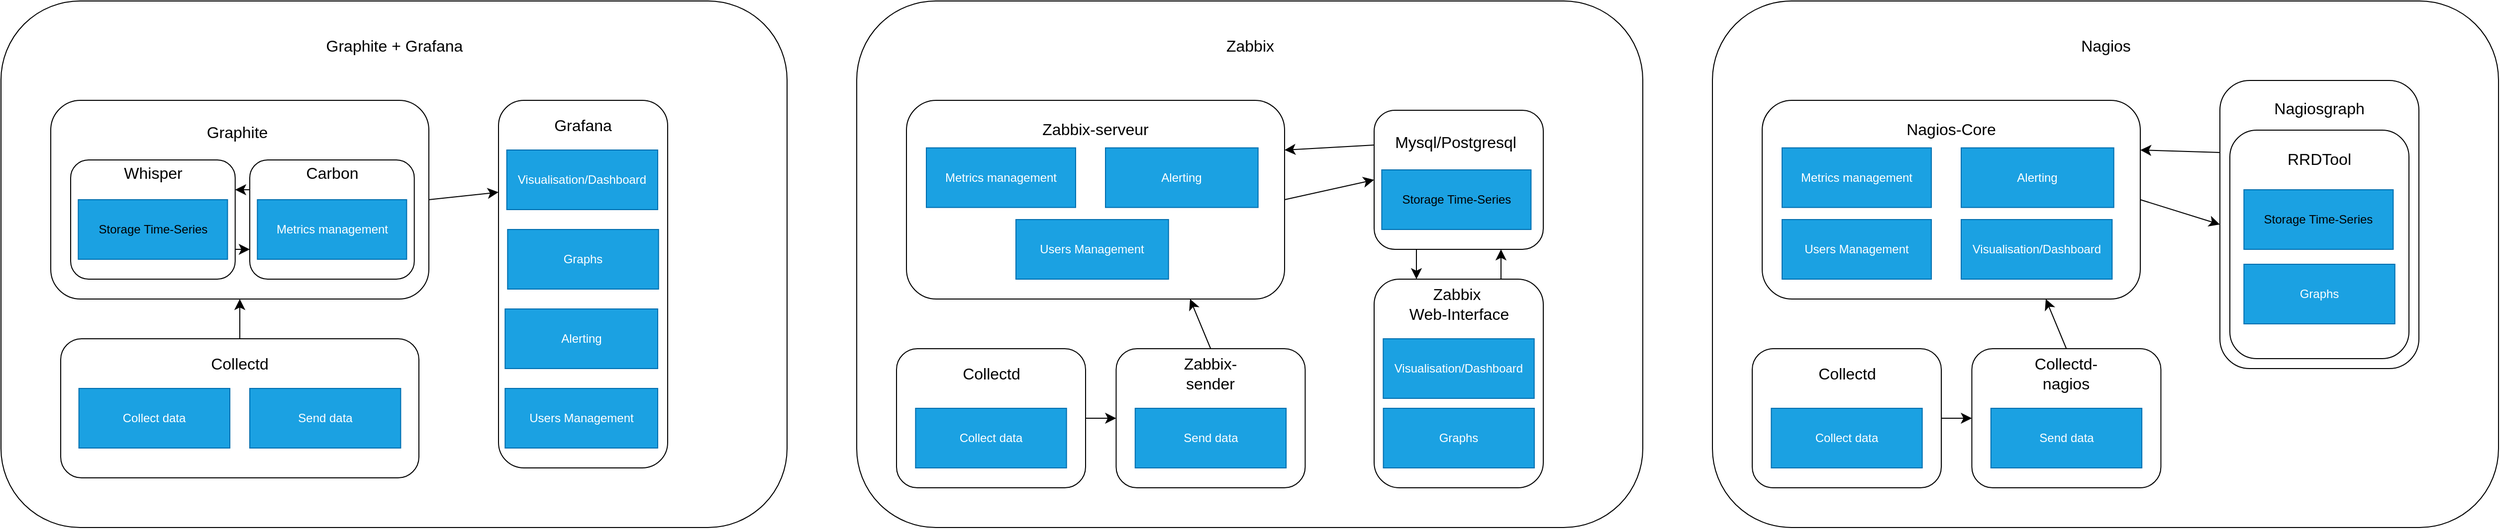 <mxfile version="27.0.9">
  <diagram name="Page-1" id="5OfQK5ZHzJ9iD1R55TXK">
    <mxGraphModel dx="2109" dy="2654" grid="1" gridSize="10" guides="1" tooltips="1" connect="1" arrows="1" fold="1" page="1" pageScale="1" pageWidth="827" pageHeight="1169" math="0" shadow="0">
      <root>
        <mxCell id="0" />
        <mxCell id="1" parent="0" />
        <mxCell id="e6aKUfLswlS-T_i5iN78-118" value="" style="group" vertex="1" connectable="0" parent="1">
          <mxGeometry x="1680" y="-120" width="790" height="530" as="geometry" />
        </mxCell>
        <mxCell id="e6aKUfLswlS-T_i5iN78-119" value="" style="rounded=1;whiteSpace=wrap;html=1;" vertex="1" parent="e6aKUfLswlS-T_i5iN78-118">
          <mxGeometry width="790" height="530" as="geometry" />
        </mxCell>
        <mxCell id="e6aKUfLswlS-T_i5iN78-120" value="Nagios" style="text;strokeColor=none;fillColor=none;html=1;align=center;verticalAlign=middle;whiteSpace=wrap;rounded=0;fontSize=16;" vertex="1" parent="e6aKUfLswlS-T_i5iN78-118">
          <mxGeometry x="260.714" y="30" width="268.571" height="30" as="geometry" />
        </mxCell>
        <mxCell id="e6aKUfLswlS-T_i5iN78-128" value="" style="rounded=1;whiteSpace=wrap;html=1;" vertex="1" parent="e6aKUfLswlS-T_i5iN78-118">
          <mxGeometry x="510" y="80" width="200" height="290" as="geometry" />
        </mxCell>
        <mxCell id="e6aKUfLswlS-T_i5iN78-129" value="Nagiosgraph" style="text;strokeColor=none;fillColor=none;html=1;align=center;verticalAlign=middle;whiteSpace=wrap;rounded=0;fontSize=16;" vertex="1" parent="e6aKUfLswlS-T_i5iN78-118">
          <mxGeometry x="570.207" y="95.65" width="79.59" height="24.78" as="geometry" />
        </mxCell>
        <mxCell id="e6aKUfLswlS-T_i5iN78-156" value="" style="group" vertex="1" connectable="0" parent="e6aKUfLswlS-T_i5iN78-118">
          <mxGeometry x="520" y="130" width="180" height="230" as="geometry" />
        </mxCell>
        <mxCell id="e6aKUfLswlS-T_i5iN78-152" value="" style="rounded=1;whiteSpace=wrap;html=1;" vertex="1" parent="e6aKUfLswlS-T_i5iN78-156">
          <mxGeometry width="180.0" height="230" as="geometry" />
        </mxCell>
        <mxCell id="e6aKUfLswlS-T_i5iN78-153" value="RRDTool" style="text;strokeColor=none;fillColor=none;html=1;align=center;verticalAlign=middle;whiteSpace=wrap;rounded=0;fontSize=16;" vertex="1" parent="e6aKUfLswlS-T_i5iN78-156">
          <mxGeometry x="55.892" y="17.692" width="68.22" height="21.921" as="geometry" />
        </mxCell>
        <mxCell id="e6aKUfLswlS-T_i5iN78-154" value="&lt;div&gt;&lt;span style=&quot;color: light-dark(rgb(0, 0, 0), rgb(255, 255, 255));&quot;&gt;Storage Time-Series&lt;/span&gt;&lt;/div&gt;" style="rounded=0;fillColor=#1ba1e2;fontColor=light-dark(#FFFFFF,#FBFBFB);strokeColor=#006EAF;labelBackgroundColor=none;labelBorderColor=none;textShadow=0;whiteSpace=wrap;html=1;" vertex="1" parent="e6aKUfLswlS-T_i5iN78-156">
          <mxGeometry x="14.16" y="60" width="150" height="60" as="geometry" />
        </mxCell>
        <mxCell id="e6aKUfLswlS-T_i5iN78-155" value="Graphs" style="rounded=0;fillColor=#1ba1e2;fontColor=light-dark(#FFFFFF,#FBFBFB);strokeColor=#006EAF;labelBackgroundColor=none;labelBorderColor=none;textShadow=0;whiteSpace=wrap;html=1;" vertex="1" parent="e6aKUfLswlS-T_i5iN78-156">
          <mxGeometry x="14.16" y="135" width="151.68" height="60" as="geometry" />
        </mxCell>
        <mxCell id="e6aKUfLswlS-T_i5iN78-92" value="" style="group" vertex="1" connectable="0" parent="1">
          <mxGeometry x="820" y="-120" width="790" height="530" as="geometry" />
        </mxCell>
        <mxCell id="e6aKUfLswlS-T_i5iN78-41" value="" style="rounded=1;whiteSpace=wrap;html=1;" vertex="1" parent="e6aKUfLswlS-T_i5iN78-92">
          <mxGeometry width="790" height="530" as="geometry" />
        </mxCell>
        <mxCell id="e6aKUfLswlS-T_i5iN78-42" value="Zabbix" style="text;strokeColor=none;fillColor=none;html=1;align=center;verticalAlign=middle;whiteSpace=wrap;rounded=0;fontSize=16;" vertex="1" parent="e6aKUfLswlS-T_i5iN78-92">
          <mxGeometry x="260.714" y="30" width="268.571" height="30" as="geometry" />
        </mxCell>
        <mxCell id="e6aKUfLswlS-T_i5iN78-44" value="" style="rounded=1;whiteSpace=wrap;html=1;" vertex="1" parent="e6aKUfLswlS-T_i5iN78-92">
          <mxGeometry x="520" y="280" width="170" height="210" as="geometry" />
        </mxCell>
        <mxCell id="e6aKUfLswlS-T_i5iN78-45" value="&lt;div&gt;Zabbix&amp;nbsp;&lt;/div&gt;&lt;div&gt;Web-Interface&lt;/div&gt;" style="text;strokeColor=none;fillColor=none;html=1;align=center;verticalAlign=middle;whiteSpace=wrap;rounded=0;fontSize=16;" vertex="1" parent="e6aKUfLswlS-T_i5iN78-92">
          <mxGeometry x="548.75" y="290" width="112.5" height="30" as="geometry" />
        </mxCell>
        <mxCell id="e6aKUfLswlS-T_i5iN78-47" value="Visualisation/Dashboard" style="rounded=0;fillColor=#1ba1e2;fontColor=light-dark(#FFFFFF,#FBFBFB);strokeColor=#006EAF;labelBackgroundColor=none;labelBorderColor=none;textShadow=0;whiteSpace=wrap;html=1;" vertex="1" parent="e6aKUfLswlS-T_i5iN78-92">
          <mxGeometry x="529.16" y="340" width="151.68" height="60" as="geometry" />
        </mxCell>
        <mxCell id="e6aKUfLswlS-T_i5iN78-149" value="Graphs" style="rounded=0;fillColor=#1ba1e2;fontColor=light-dark(#FFFFFF,#FBFBFB);strokeColor=#006EAF;labelBackgroundColor=none;labelBorderColor=none;textShadow=0;whiteSpace=wrap;html=1;" vertex="1" parent="e6aKUfLswlS-T_i5iN78-92">
          <mxGeometry x="529.29" y="410" width="151.68" height="60" as="geometry" />
        </mxCell>
        <mxCell id="e6aKUfLswlS-T_i5iN78-91" value="" style="group" vertex="1" connectable="0" parent="1">
          <mxGeometry x="-40" y="-120" width="790" height="530" as="geometry" />
        </mxCell>
        <mxCell id="e6aKUfLswlS-T_i5iN78-11" value="" style="rounded=1;whiteSpace=wrap;html=1;" vertex="1" parent="e6aKUfLswlS-T_i5iN78-91">
          <mxGeometry width="790" height="530" as="geometry" />
        </mxCell>
        <mxCell id="e6aKUfLswlS-T_i5iN78-12" value="Graphite + Grafana" style="text;strokeColor=none;fillColor=none;html=1;align=center;verticalAlign=middle;whiteSpace=wrap;rounded=0;fontSize=16;" vertex="1" parent="e6aKUfLswlS-T_i5iN78-91">
          <mxGeometry x="260.714" y="30" width="268.571" height="30" as="geometry" />
        </mxCell>
        <mxCell id="e6aKUfLswlS-T_i5iN78-67" style="edgeStyle=none;curved=1;rounded=0;orthogonalLoop=1;jettySize=auto;html=1;exitX=1;exitY=0.5;exitDx=0;exitDy=0;fontSize=12;startSize=8;endSize=8;entryX=0;entryY=0.5;entryDx=0;entryDy=0;" edge="1" parent="1" source="e6aKUfLswlS-T_i5iN78-55" target="e6aKUfLswlS-T_i5iN78-58">
          <mxGeometry relative="1" as="geometry">
            <mxPoint x="1340" y="50" as="targetPoint" />
          </mxGeometry>
        </mxCell>
        <mxCell id="e6aKUfLswlS-T_i5iN78-72" style="edgeStyle=none;curved=1;rounded=0;orthogonalLoop=1;jettySize=auto;html=1;entryX=1;entryY=0.25;entryDx=0;entryDy=0;fontSize=12;startSize=8;endSize=8;exitX=0;exitY=0.25;exitDx=0;exitDy=0;" edge="1" parent="1" source="e6aKUfLswlS-T_i5iN78-58" target="e6aKUfLswlS-T_i5iN78-55">
          <mxGeometry relative="1" as="geometry" />
        </mxCell>
        <mxCell id="e6aKUfLswlS-T_i5iN78-77" value="" style="group" vertex="1" connectable="0" parent="1">
          <mxGeometry x="1340.003" y="-10" width="170" height="140" as="geometry" />
        </mxCell>
        <mxCell id="e6aKUfLswlS-T_i5iN78-58" value="" style="rounded=1;whiteSpace=wrap;html=1;" vertex="1" parent="e6aKUfLswlS-T_i5iN78-77">
          <mxGeometry width="170" height="140" as="geometry" />
        </mxCell>
        <mxCell id="e6aKUfLswlS-T_i5iN78-59" value="&lt;div&gt;Mysql/Postgresql&lt;/div&gt;" style="text;strokeColor=none;fillColor=none;html=1;align=center;verticalAlign=middle;whiteSpace=wrap;rounded=0;fontSize=16;" vertex="1" parent="e6aKUfLswlS-T_i5iN78-77">
          <mxGeometry x="50.46" y="20" width="64.43" height="24.78" as="geometry" />
        </mxCell>
        <mxCell id="e6aKUfLswlS-T_i5iN78-60" value="&lt;div&gt;&lt;span style=&quot;color: light-dark(rgb(0, 0, 0), rgb(255, 255, 255));&quot;&gt;Storage Time-Series&lt;/span&gt;&lt;/div&gt;" style="rounded=0;fillColor=#1ba1e2;fontColor=light-dark(#FFFFFF,#FBFBFB);strokeColor=#006EAF;labelBackgroundColor=none;labelBorderColor=none;textShadow=0;whiteSpace=wrap;html=1;" vertex="1" parent="e6aKUfLswlS-T_i5iN78-77">
          <mxGeometry x="7.677" y="60" width="150" height="60" as="geometry" />
        </mxCell>
        <mxCell id="e6aKUfLswlS-T_i5iN78-78" style="edgeStyle=none;curved=1;rounded=0;orthogonalLoop=1;jettySize=auto;html=1;exitX=0.25;exitY=1;exitDx=0;exitDy=0;entryX=0.25;entryY=0;entryDx=0;entryDy=0;fontSize=12;startSize=8;endSize=8;" edge="1" parent="1" source="e6aKUfLswlS-T_i5iN78-58" target="e6aKUfLswlS-T_i5iN78-44">
          <mxGeometry relative="1" as="geometry" />
        </mxCell>
        <mxCell id="e6aKUfLswlS-T_i5iN78-79" style="edgeStyle=none;curved=1;rounded=0;orthogonalLoop=1;jettySize=auto;html=1;exitX=0.75;exitY=0;exitDx=0;exitDy=0;entryX=0.75;entryY=1;entryDx=0;entryDy=0;fontSize=12;startSize=8;endSize=8;" edge="1" parent="1" source="e6aKUfLswlS-T_i5iN78-44" target="e6aKUfLswlS-T_i5iN78-58">
          <mxGeometry relative="1" as="geometry" />
        </mxCell>
        <mxCell id="e6aKUfLswlS-T_i5iN78-83" value="" style="group" vertex="1" connectable="0" parent="1">
          <mxGeometry x="860" y="230" width="190" height="140" as="geometry" />
        </mxCell>
        <mxCell id="e6aKUfLswlS-T_i5iN78-50" value="" style="rounded=1;whiteSpace=wrap;html=1;" vertex="1" parent="e6aKUfLswlS-T_i5iN78-83">
          <mxGeometry width="190" height="140" as="geometry" />
        </mxCell>
        <mxCell id="e6aKUfLswlS-T_i5iN78-52" value="Collect data" style="rounded=0;fillColor=#1ba1e2;fontColor=light-dark(#FFFFFF,#FBFBFB);strokeColor=#006EAF;labelBackgroundColor=none;labelBorderColor=none;textShadow=0;whiteSpace=wrap;html=1;" vertex="1" parent="e6aKUfLswlS-T_i5iN78-83">
          <mxGeometry x="19.16" y="60" width="151.68" height="60" as="geometry" />
        </mxCell>
        <mxCell id="e6aKUfLswlS-T_i5iN78-51" value="Collectd" style="text;strokeColor=none;fillColor=none;html=1;align=center;verticalAlign=middle;whiteSpace=wrap;rounded=0;fontSize=16;" vertex="1" parent="e6aKUfLswlS-T_i5iN78-83">
          <mxGeometry x="43.75" y="10" width="102.5" height="30" as="geometry" />
        </mxCell>
        <mxCell id="e6aKUfLswlS-T_i5iN78-85" value="" style="group" vertex="1" connectable="0" parent="1">
          <mxGeometry x="1080.71" y="230" width="190" height="140" as="geometry" />
        </mxCell>
        <mxCell id="e6aKUfLswlS-T_i5iN78-86" value="" style="rounded=1;whiteSpace=wrap;html=1;" vertex="1" parent="e6aKUfLswlS-T_i5iN78-85">
          <mxGeometry width="190" height="140" as="geometry" />
        </mxCell>
        <mxCell id="e6aKUfLswlS-T_i5iN78-87" value="Send data" style="rounded=0;fillColor=#1ba1e2;fontColor=light-dark(#FFFFFF,#FBFBFB);strokeColor=#006EAF;labelBackgroundColor=none;labelBorderColor=none;textShadow=0;whiteSpace=wrap;html=1;" vertex="1" parent="e6aKUfLswlS-T_i5iN78-85">
          <mxGeometry x="19.16" y="60" width="151.68" height="60" as="geometry" />
        </mxCell>
        <mxCell id="e6aKUfLswlS-T_i5iN78-88" value="Zabbix-sender" style="text;strokeColor=none;fillColor=none;html=1;align=center;verticalAlign=middle;whiteSpace=wrap;rounded=0;fontSize=16;" vertex="1" parent="e6aKUfLswlS-T_i5iN78-85">
          <mxGeometry x="43.75" y="10" width="102.5" height="30" as="geometry" />
        </mxCell>
        <mxCell id="e6aKUfLswlS-T_i5iN78-89" style="edgeStyle=none;curved=1;rounded=0;orthogonalLoop=1;jettySize=auto;html=1;exitX=1;exitY=0.5;exitDx=0;exitDy=0;fontSize=12;startSize=8;endSize=8;" edge="1" parent="1" source="e6aKUfLswlS-T_i5iN78-50" target="e6aKUfLswlS-T_i5iN78-86">
          <mxGeometry relative="1" as="geometry" />
        </mxCell>
        <mxCell id="e6aKUfLswlS-T_i5iN78-90" style="edgeStyle=none;curved=1;rounded=0;orthogonalLoop=1;jettySize=auto;html=1;exitX=0.5;exitY=0;exitDx=0;exitDy=0;entryX=0.75;entryY=1;entryDx=0;entryDy=0;fontSize=12;startSize=8;endSize=8;" edge="1" parent="1" source="e6aKUfLswlS-T_i5iN78-86" target="e6aKUfLswlS-T_i5iN78-55">
          <mxGeometry relative="1" as="geometry" />
        </mxCell>
        <mxCell id="e6aKUfLswlS-T_i5iN78-38" style="edgeStyle=none;curved=1;rounded=0;orthogonalLoop=1;jettySize=auto;html=1;exitX=1;exitY=0.5;exitDx=0;exitDy=0;entryX=0;entryY=0.25;entryDx=0;entryDy=0;fontSize=12;startSize=8;endSize=8;" edge="1" parent="1" source="e6aKUfLswlS-T_i5iN78-1" target="e6aKUfLswlS-T_i5iN78-20">
          <mxGeometry relative="1" as="geometry" />
        </mxCell>
        <mxCell id="e6aKUfLswlS-T_i5iN78-39" style="edgeStyle=none;curved=1;rounded=0;orthogonalLoop=1;jettySize=auto;html=1;exitX=0.5;exitY=0;exitDx=0;exitDy=0;fontSize=12;startSize=8;endSize=8;" edge="1" parent="1" source="e6aKUfLswlS-T_i5iN78-32" target="e6aKUfLswlS-T_i5iN78-1">
          <mxGeometry relative="1" as="geometry" />
        </mxCell>
        <mxCell id="e6aKUfLswlS-T_i5iN78-32" value="" style="rounded=1;whiteSpace=wrap;html=1;" vertex="1" parent="1">
          <mxGeometry x="20" y="220" width="360" height="140" as="geometry" />
        </mxCell>
        <mxCell id="e6aKUfLswlS-T_i5iN78-33" value="Collectd" style="text;strokeColor=none;fillColor=none;html=1;align=center;verticalAlign=middle;whiteSpace=wrap;rounded=0;fontSize=16;" vertex="1" parent="1">
          <mxGeometry x="170" y="230" width="60" height="30" as="geometry" />
        </mxCell>
        <mxCell id="e6aKUfLswlS-T_i5iN78-35" value="Collect data" style="rounded=0;fillColor=#1ba1e2;fontColor=light-dark(#FFFFFF,#FBFBFB);strokeColor=#006EAF;labelBackgroundColor=none;labelBorderColor=none;textShadow=0;whiteSpace=wrap;html=1;" vertex="1" parent="1">
          <mxGeometry x="38.32" y="270" width="151.68" height="60" as="geometry" />
        </mxCell>
        <mxCell id="e6aKUfLswlS-T_i5iN78-37" value="Send data" style="rounded=0;fillColor=#1ba1e2;fontColor=light-dark(#FFFFFF,#FBFBFB);strokeColor=#006EAF;labelBackgroundColor=none;labelBorderColor=none;textShadow=0;whiteSpace=wrap;html=1;" vertex="1" parent="1">
          <mxGeometry x="210.0" y="270" width="151.68" height="60" as="geometry" />
        </mxCell>
        <mxCell id="e6aKUfLswlS-T_i5iN78-1" value="" style="rounded=1;whiteSpace=wrap;html=1;movable=1;resizable=1;rotatable=1;deletable=1;editable=1;locked=0;connectable=1;" vertex="1" parent="1">
          <mxGeometry x="10" y="-20" width="380" height="200" as="geometry" />
        </mxCell>
        <mxCell id="e6aKUfLswlS-T_i5iN78-2" value="Graphite" style="text;strokeColor=none;fillColor=none;html=1;align=center;verticalAlign=middle;whiteSpace=wrap;rounded=0;fontSize=16;movable=1;resizable=1;rotatable=1;deletable=1;editable=1;locked=0;connectable=1;" vertex="1" parent="1">
          <mxGeometry x="150.004" y="-7.391" width="95.172" height="37.826" as="geometry" />
        </mxCell>
        <mxCell id="e6aKUfLswlS-T_i5iN78-16" value="" style="group" vertex="1" connectable="0" parent="1">
          <mxGeometry x="30.003" y="40" width="165.353" height="120" as="geometry" />
        </mxCell>
        <mxCell id="e6aKUfLswlS-T_i5iN78-17" value="" style="rounded=1;whiteSpace=wrap;html=1;" vertex="1" parent="e6aKUfLswlS-T_i5iN78-16">
          <mxGeometry width="165.353" height="120" as="geometry" />
        </mxCell>
        <mxCell id="e6aKUfLswlS-T_i5iN78-18" value="&lt;div&gt;Whisper&lt;/div&gt;" style="text;strokeColor=none;fillColor=none;html=1;align=center;verticalAlign=middle;whiteSpace=wrap;rounded=0;fontSize=16;" vertex="1" parent="e6aKUfLswlS-T_i5iN78-16">
          <mxGeometry x="65.571" y="5.217" width="34.211" height="15.652" as="geometry" />
        </mxCell>
        <mxCell id="e6aKUfLswlS-T_i5iN78-24" value="&lt;div&gt;&lt;span style=&quot;color: light-dark(rgb(0, 0, 0), rgb(255, 255, 255));&quot;&gt;Storage Time-Series&lt;/span&gt;&lt;/div&gt;" style="rounded=0;fillColor=#1ba1e2;fontColor=light-dark(#FFFFFF,#FBFBFB);strokeColor=#006EAF;labelBackgroundColor=none;labelBorderColor=none;textShadow=0;whiteSpace=wrap;html=1;" vertex="1" parent="e6aKUfLswlS-T_i5iN78-16">
          <mxGeometry x="7.677" y="40" width="150" height="60" as="geometry" />
        </mxCell>
        <mxCell id="e6aKUfLswlS-T_i5iN78-26" value="" style="group" vertex="1" connectable="0" parent="1">
          <mxGeometry x="210" y="40" width="165.353" height="120" as="geometry" />
        </mxCell>
        <mxCell id="e6aKUfLswlS-T_i5iN78-27" value="" style="rounded=1;whiteSpace=wrap;html=1;" vertex="1" parent="e6aKUfLswlS-T_i5iN78-26">
          <mxGeometry width="165.353" height="120" as="geometry" />
        </mxCell>
        <mxCell id="e6aKUfLswlS-T_i5iN78-28" value="Carbon" style="text;strokeColor=none;fillColor=none;html=1;align=center;verticalAlign=middle;whiteSpace=wrap;rounded=0;fontSize=16;" vertex="1" parent="e6aKUfLswlS-T_i5iN78-26">
          <mxGeometry x="65.571" y="5.217" width="34.211" height="15.652" as="geometry" />
        </mxCell>
        <mxCell id="e6aKUfLswlS-T_i5iN78-29" value="&lt;div&gt;Metrics management&lt;/div&gt;" style="rounded=0;fillColor=#1ba1e2;fontColor=light-dark(#FFFFFF,#FBFBFB);strokeColor=#006EAF;labelBackgroundColor=none;labelBorderColor=none;textShadow=0;whiteSpace=wrap;html=1;" vertex="1" parent="e6aKUfLswlS-T_i5iN78-26">
          <mxGeometry x="7.677" y="40" width="150" height="60" as="geometry" />
        </mxCell>
        <mxCell id="e6aKUfLswlS-T_i5iN78-73" style="edgeStyle=none;curved=1;rounded=0;orthogonalLoop=1;jettySize=auto;html=1;exitX=0;exitY=0.25;exitDx=0;exitDy=0;entryX=1;entryY=0.25;entryDx=0;entryDy=0;fontSize=12;startSize=8;endSize=8;" edge="1" parent="1" source="e6aKUfLswlS-T_i5iN78-27" target="e6aKUfLswlS-T_i5iN78-17">
          <mxGeometry relative="1" as="geometry" />
        </mxCell>
        <mxCell id="e6aKUfLswlS-T_i5iN78-74" style="edgeStyle=none;curved=1;rounded=0;orthogonalLoop=1;jettySize=auto;html=1;exitX=1;exitY=0.75;exitDx=0;exitDy=0;entryX=0;entryY=0.75;entryDx=0;entryDy=0;fontSize=12;startSize=8;endSize=8;" edge="1" parent="1" source="e6aKUfLswlS-T_i5iN78-17" target="e6aKUfLswlS-T_i5iN78-27">
          <mxGeometry relative="1" as="geometry" />
        </mxCell>
        <mxCell id="e6aKUfLswlS-T_i5iN78-20" value="" style="rounded=1;whiteSpace=wrap;html=1;" vertex="1" parent="1">
          <mxGeometry x="460" y="-20" width="170" height="370" as="geometry" />
        </mxCell>
        <mxCell id="e6aKUfLswlS-T_i5iN78-21" value="Grafana" style="text;strokeColor=none;fillColor=none;html=1;align=center;verticalAlign=middle;whiteSpace=wrap;rounded=0;fontSize=16;" vertex="1" parent="1">
          <mxGeometry x="515" y="-10" width="60" height="30" as="geometry" />
        </mxCell>
        <mxCell id="e6aKUfLswlS-T_i5iN78-22" value="&lt;div&gt;Alerting&lt;/div&gt;" style="rounded=0;fillColor=#1ba1e2;fontColor=light-dark(#FFFFFF,#FBFBFB);strokeColor=#006EAF;labelBackgroundColor=none;labelBorderColor=none;textShadow=0;whiteSpace=wrap;html=1;" vertex="1" parent="1">
          <mxGeometry x="466.64" y="190" width="153.36" height="60" as="geometry" />
        </mxCell>
        <mxCell id="e6aKUfLswlS-T_i5iN78-25" value="Visualisation/Dashboard" style="rounded=0;fillColor=#1ba1e2;fontColor=light-dark(#FFFFFF,#FBFBFB);strokeColor=#006EAF;labelBackgroundColor=none;labelBorderColor=none;textShadow=0;whiteSpace=wrap;html=1;" vertex="1" parent="1">
          <mxGeometry x="468.32" y="30" width="151.68" height="60" as="geometry" />
        </mxCell>
        <mxCell id="e6aKUfLswlS-T_i5iN78-30" value="Users Management" style="rounded=0;fillColor=#1ba1e2;fontColor=light-dark(#FFFFFF,#FBFBFB);strokeColor=#006EAF;labelBackgroundColor=none;labelBorderColor=none;textShadow=0;whiteSpace=wrap;html=1;" vertex="1" parent="1">
          <mxGeometry x="466.64" y="270" width="153.36" height="60" as="geometry" />
        </mxCell>
        <mxCell id="e6aKUfLswlS-T_i5iN78-55" value="" style="rounded=1;whiteSpace=wrap;html=1;movable=1;resizable=1;rotatable=1;deletable=1;editable=1;locked=0;connectable=1;" vertex="1" parent="1">
          <mxGeometry x="870" y="-20" width="380" height="200" as="geometry" />
        </mxCell>
        <mxCell id="e6aKUfLswlS-T_i5iN78-56" value="Zabbix-serveur" style="text;strokeColor=none;fillColor=none;html=1;align=center;verticalAlign=middle;whiteSpace=wrap;rounded=0;fontSize=16;movable=1;resizable=1;rotatable=1;deletable=1;editable=1;locked=0;connectable=1;" vertex="1" parent="1">
          <mxGeometry x="1000" y="-10" width="120" height="37.83" as="geometry" />
        </mxCell>
        <mxCell id="e6aKUfLswlS-T_i5iN78-64" value="&lt;div&gt;Metrics management&lt;/div&gt;" style="rounded=0;fillColor=#1ba1e2;fontColor=light-dark(#FFFFFF,#FBFBFB);strokeColor=#006EAF;labelBackgroundColor=none;labelBorderColor=none;textShadow=0;whiteSpace=wrap;html=1;" vertex="1" parent="1">
          <mxGeometry x="889.997" y="27.83" width="150" height="60" as="geometry" />
        </mxCell>
        <mxCell id="e6aKUfLswlS-T_i5iN78-46" value="&lt;div&gt;Alerting&lt;/div&gt;" style="rounded=0;fillColor=#1ba1e2;fontColor=light-dark(#FFFFFF,#FBFBFB);strokeColor=#006EAF;labelBackgroundColor=none;labelBorderColor=none;textShadow=0;whiteSpace=wrap;html=1;" vertex="1" parent="1">
          <mxGeometry x="1070" y="27.83" width="153.36" height="60" as="geometry" />
        </mxCell>
        <mxCell id="e6aKUfLswlS-T_i5iN78-48" value="Users Management" style="rounded=0;fillColor=#1ba1e2;fontColor=light-dark(#FFFFFF,#FBFBFB);strokeColor=#006EAF;labelBackgroundColor=none;labelBorderColor=none;textShadow=0;whiteSpace=wrap;html=1;" vertex="1" parent="1">
          <mxGeometry x="980" y="100" width="153.36" height="60" as="geometry" />
        </mxCell>
        <mxCell id="e6aKUfLswlS-T_i5iN78-121" style="edgeStyle=none;curved=1;rounded=0;orthogonalLoop=1;jettySize=auto;html=1;exitX=1;exitY=0.5;exitDx=0;exitDy=0;fontSize=12;startSize=8;endSize=8;entryX=0;entryY=0.5;entryDx=0;entryDy=0;" edge="1" parent="1" source="e6aKUfLswlS-T_i5iN78-143" target="e6aKUfLswlS-T_i5iN78-128">
          <mxGeometry relative="1" as="geometry">
            <mxPoint x="2200" y="50" as="targetPoint" />
          </mxGeometry>
        </mxCell>
        <mxCell id="e6aKUfLswlS-T_i5iN78-122" style="edgeStyle=none;curved=1;rounded=0;orthogonalLoop=1;jettySize=auto;html=1;entryX=1;entryY=0.25;entryDx=0;entryDy=0;fontSize=12;startSize=8;endSize=8;exitX=0;exitY=0.25;exitDx=0;exitDy=0;" edge="1" parent="1" source="e6aKUfLswlS-T_i5iN78-128" target="e6aKUfLswlS-T_i5iN78-143">
          <mxGeometry relative="1" as="geometry" />
        </mxCell>
        <mxCell id="e6aKUfLswlS-T_i5iN78-133" value="" style="group" vertex="1" connectable="0" parent="1">
          <mxGeometry x="1720" y="230" width="190" height="140" as="geometry" />
        </mxCell>
        <mxCell id="e6aKUfLswlS-T_i5iN78-134" value="" style="rounded=1;whiteSpace=wrap;html=1;" vertex="1" parent="e6aKUfLswlS-T_i5iN78-133">
          <mxGeometry width="190" height="140" as="geometry" />
        </mxCell>
        <mxCell id="e6aKUfLswlS-T_i5iN78-135" value="Collect data" style="rounded=0;fillColor=#1ba1e2;fontColor=light-dark(#FFFFFF,#FBFBFB);strokeColor=#006EAF;labelBackgroundColor=none;labelBorderColor=none;textShadow=0;whiteSpace=wrap;html=1;" vertex="1" parent="e6aKUfLswlS-T_i5iN78-133">
          <mxGeometry x="19.16" y="60" width="151.68" height="60" as="geometry" />
        </mxCell>
        <mxCell id="e6aKUfLswlS-T_i5iN78-136" value="Collectd" style="text;strokeColor=none;fillColor=none;html=1;align=center;verticalAlign=middle;whiteSpace=wrap;rounded=0;fontSize=16;" vertex="1" parent="e6aKUfLswlS-T_i5iN78-133">
          <mxGeometry x="43.75" y="10" width="102.5" height="30" as="geometry" />
        </mxCell>
        <mxCell id="e6aKUfLswlS-T_i5iN78-137" value="" style="group" vertex="1" connectable="0" parent="1">
          <mxGeometry x="1940.71" y="230" width="190" height="140" as="geometry" />
        </mxCell>
        <mxCell id="e6aKUfLswlS-T_i5iN78-138" value="" style="rounded=1;whiteSpace=wrap;html=1;" vertex="1" parent="e6aKUfLswlS-T_i5iN78-137">
          <mxGeometry width="190" height="140" as="geometry" />
        </mxCell>
        <mxCell id="e6aKUfLswlS-T_i5iN78-139" value="Send data" style="rounded=0;fillColor=#1ba1e2;fontColor=light-dark(#FFFFFF,#FBFBFB);strokeColor=#006EAF;labelBackgroundColor=none;labelBorderColor=none;textShadow=0;whiteSpace=wrap;html=1;" vertex="1" parent="e6aKUfLswlS-T_i5iN78-137">
          <mxGeometry x="19.16" y="60" width="151.68" height="60" as="geometry" />
        </mxCell>
        <mxCell id="e6aKUfLswlS-T_i5iN78-140" value="Collectd-nagios" style="text;strokeColor=none;fillColor=none;html=1;align=center;verticalAlign=middle;whiteSpace=wrap;rounded=0;fontSize=16;" vertex="1" parent="e6aKUfLswlS-T_i5iN78-137">
          <mxGeometry x="43.75" y="10" width="102.5" height="30" as="geometry" />
        </mxCell>
        <mxCell id="e6aKUfLswlS-T_i5iN78-141" style="edgeStyle=none;curved=1;rounded=0;orthogonalLoop=1;jettySize=auto;html=1;exitX=1;exitY=0.5;exitDx=0;exitDy=0;fontSize=12;startSize=8;endSize=8;" edge="1" parent="1" source="e6aKUfLswlS-T_i5iN78-134" target="e6aKUfLswlS-T_i5iN78-138">
          <mxGeometry relative="1" as="geometry" />
        </mxCell>
        <mxCell id="e6aKUfLswlS-T_i5iN78-142" style="edgeStyle=none;curved=1;rounded=0;orthogonalLoop=1;jettySize=auto;html=1;exitX=0.5;exitY=0;exitDx=0;exitDy=0;entryX=0.75;entryY=1;entryDx=0;entryDy=0;fontSize=12;startSize=8;endSize=8;" edge="1" parent="1" source="e6aKUfLswlS-T_i5iN78-138" target="e6aKUfLswlS-T_i5iN78-143">
          <mxGeometry relative="1" as="geometry" />
        </mxCell>
        <mxCell id="e6aKUfLswlS-T_i5iN78-143" value="" style="rounded=1;whiteSpace=wrap;html=1;movable=1;resizable=1;rotatable=1;deletable=1;editable=1;locked=0;connectable=1;" vertex="1" parent="1">
          <mxGeometry x="1730" y="-20" width="380" height="200" as="geometry" />
        </mxCell>
        <mxCell id="e6aKUfLswlS-T_i5iN78-144" value="Nagios-Core" style="text;strokeColor=none;fillColor=none;html=1;align=center;verticalAlign=middle;whiteSpace=wrap;rounded=0;fontSize=16;movable=1;resizable=1;rotatable=1;deletable=1;editable=1;locked=0;connectable=1;" vertex="1" parent="1">
          <mxGeometry x="1860" y="-10" width="120" height="37.83" as="geometry" />
        </mxCell>
        <mxCell id="e6aKUfLswlS-T_i5iN78-145" value="&lt;div&gt;Metrics management&lt;/div&gt;" style="rounded=0;fillColor=#1ba1e2;fontColor=light-dark(#FFFFFF,#FBFBFB);strokeColor=#006EAF;labelBackgroundColor=none;labelBorderColor=none;textShadow=0;whiteSpace=wrap;html=1;" vertex="1" parent="1">
          <mxGeometry x="1749.997" y="27.83" width="150" height="60" as="geometry" />
        </mxCell>
        <mxCell id="e6aKUfLswlS-T_i5iN78-146" value="&lt;div&gt;Alerting&lt;/div&gt;" style="rounded=0;fillColor=#1ba1e2;fontColor=light-dark(#FFFFFF,#FBFBFB);strokeColor=#006EAF;labelBackgroundColor=none;labelBorderColor=none;textShadow=0;whiteSpace=wrap;html=1;" vertex="1" parent="1">
          <mxGeometry x="1930" y="27.83" width="153.36" height="60" as="geometry" />
        </mxCell>
        <mxCell id="e6aKUfLswlS-T_i5iN78-147" value="Users Management" style="rounded=0;fillColor=#1ba1e2;fontColor=light-dark(#FFFFFF,#FBFBFB);strokeColor=#006EAF;labelBackgroundColor=none;labelBorderColor=none;textShadow=0;whiteSpace=wrap;html=1;" vertex="1" parent="1">
          <mxGeometry x="1750" y="100" width="150" height="60" as="geometry" />
        </mxCell>
        <mxCell id="e6aKUfLswlS-T_i5iN78-148" value="Graphs" style="rounded=0;fillColor=#1ba1e2;fontColor=light-dark(#FFFFFF,#FBFBFB);strokeColor=#006EAF;labelBackgroundColor=none;labelBorderColor=none;textShadow=0;whiteSpace=wrap;html=1;" vertex="1" parent="1">
          <mxGeometry x="469.16" y="110" width="151.68" height="60" as="geometry" />
        </mxCell>
        <mxCell id="e6aKUfLswlS-T_i5iN78-157" value="Visualisation/Dashboard" style="rounded=0;fillColor=#1ba1e2;fontColor=light-dark(#FFFFFF,#FBFBFB);strokeColor=#006EAF;labelBackgroundColor=none;labelBorderColor=none;textShadow=0;whiteSpace=wrap;html=1;" vertex="1" parent="1">
          <mxGeometry x="1930" y="100" width="151.68" height="60" as="geometry" />
        </mxCell>
      </root>
    </mxGraphModel>
  </diagram>
</mxfile>
